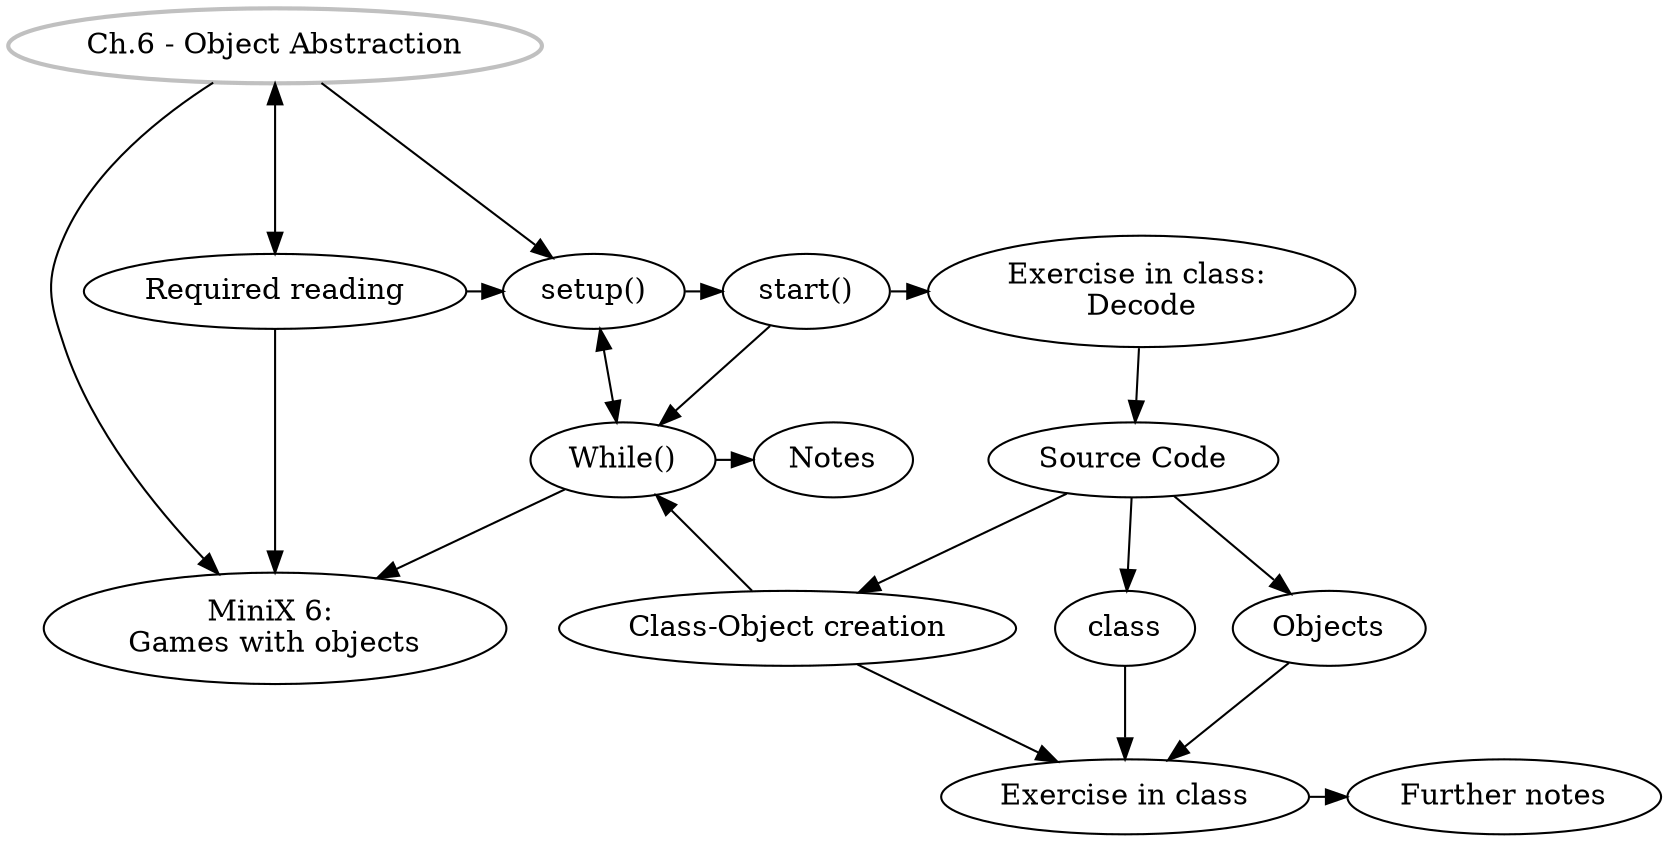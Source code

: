 digraph G {
//labels
GS [
label="Ch.6 - Object Abstraction",
style=bold,
color=grey,
]

SU [label="setup()"]
ST [label="start()"]
DE [label="Exercise in class: \nDecode"]
SC [label="Source Code"]
CL [label="class"]
OO [label="Objects"]
COC [label="Class-Object creation"]
EiC [label="Exercise in class"]
FN [label="Further notes"]
MW [label="While()"]
MX [label="MiniX 6: \nGames with objects"]
RR [label="Required reading"]
Notes [label="Notes"]

//rank
{rank = same; SU, ST, DE}
{rank = same; RR, DE}
{rank = same; CL, OO, COC}
{rank = same; CL, MX}
{rank = same; EiC, FN}
{rank = same; MW, Notes}

//graph
GS -> SU -> ST -> DE -> SC;
GS -> MX;
GS -> RR[dir=both, minlen=2];
SU -> MW [dir=both];
RR -> MX, SU;
SC -> {CL, OO, COC} -> EiC -> FN;
ST -> MW -> Notes;
MW -> MX;
COC -> MW;
}
